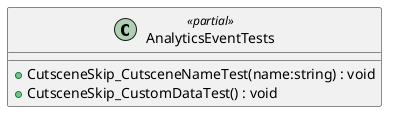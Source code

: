 @startuml
class AnalyticsEventTests <<partial>> {
    + CutsceneSkip_CutsceneNameTest(name:string) : void
    + CutsceneSkip_CustomDataTest() : void
}
@enduml
